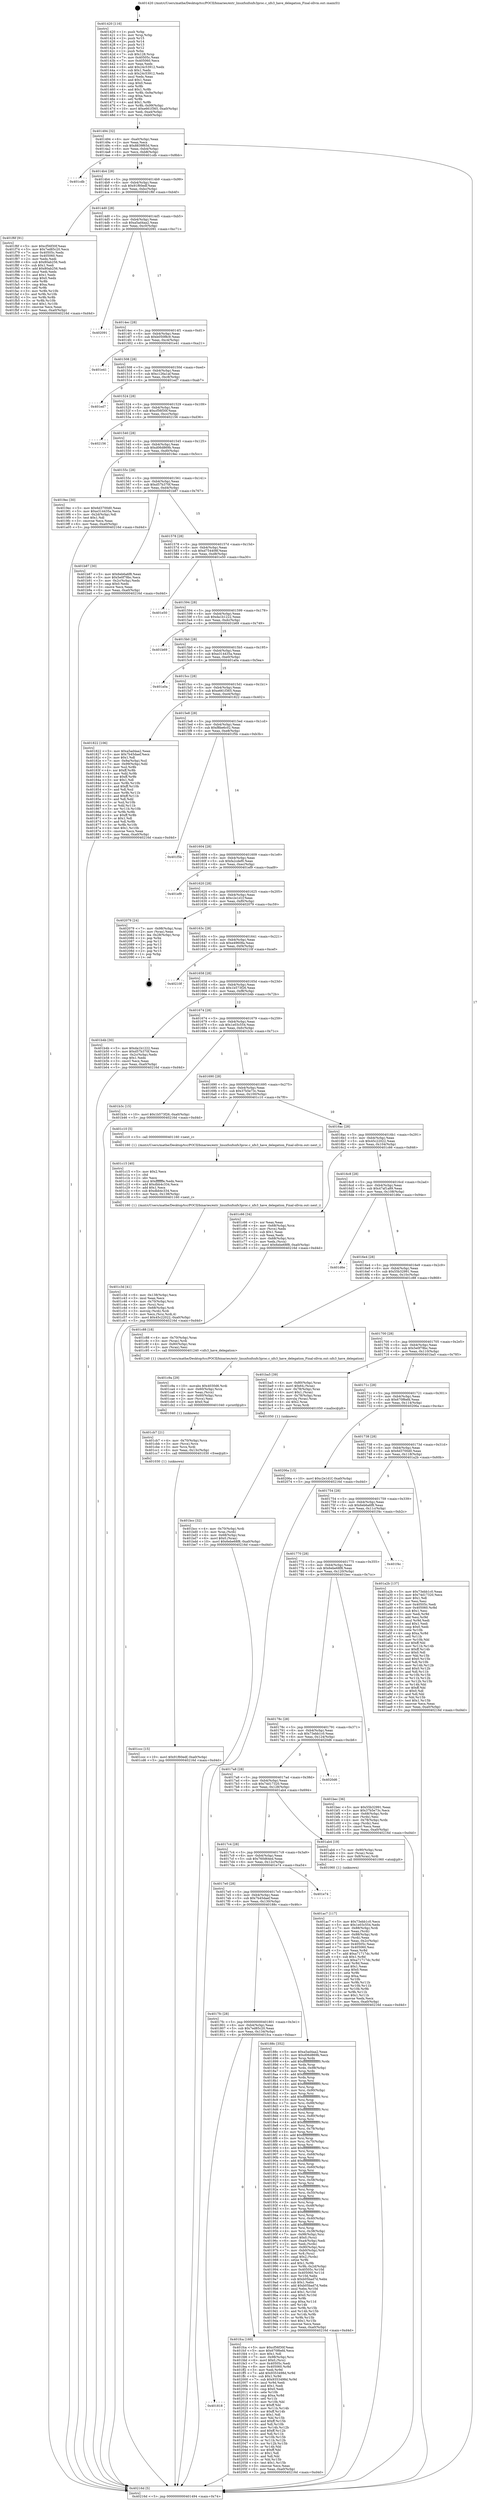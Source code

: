 digraph "0x401420" {
  label = "0x401420 (/mnt/c/Users/mathe/Desktop/tcc/POCII/binaries/extr_linuxfsnfsnfs3proc.c_nfs3_have_delegation_Final-ollvm.out::main(0))"
  labelloc = "t"
  node[shape=record]

  Entry [label="",width=0.3,height=0.3,shape=circle,fillcolor=black,style=filled]
  "0x401494" [label="{
     0x401494 [32]\l
     | [instrs]\l
     &nbsp;&nbsp;0x401494 \<+6\>: mov -0xa0(%rbp),%eax\l
     &nbsp;&nbsp;0x40149a \<+2\>: mov %eax,%ecx\l
     &nbsp;&nbsp;0x40149c \<+6\>: sub $0x8839f65d,%ecx\l
     &nbsp;&nbsp;0x4014a2 \<+6\>: mov %eax,-0xb4(%rbp)\l
     &nbsp;&nbsp;0x4014a8 \<+6\>: mov %ecx,-0xb8(%rbp)\l
     &nbsp;&nbsp;0x4014ae \<+6\>: je 0000000000401cdb \<main+0x8bb\>\l
  }"]
  "0x401cdb" [label="{
     0x401cdb\l
  }", style=dashed]
  "0x4014b4" [label="{
     0x4014b4 [28]\l
     | [instrs]\l
     &nbsp;&nbsp;0x4014b4 \<+5\>: jmp 00000000004014b9 \<main+0x99\>\l
     &nbsp;&nbsp;0x4014b9 \<+6\>: mov -0xb4(%rbp),%eax\l
     &nbsp;&nbsp;0x4014bf \<+5\>: sub $0x91f60edf,%eax\l
     &nbsp;&nbsp;0x4014c4 \<+6\>: mov %eax,-0xbc(%rbp)\l
     &nbsp;&nbsp;0x4014ca \<+6\>: je 0000000000401f6f \<main+0xb4f\>\l
  }"]
  Exit [label="",width=0.3,height=0.3,shape=circle,fillcolor=black,style=filled,peripheries=2]
  "0x401f6f" [label="{
     0x401f6f [91]\l
     | [instrs]\l
     &nbsp;&nbsp;0x401f6f \<+5\>: mov $0xcf56f30f,%eax\l
     &nbsp;&nbsp;0x401f74 \<+5\>: mov $0x7ed85c20,%ecx\l
     &nbsp;&nbsp;0x401f79 \<+7\>: mov 0x40505c,%edx\l
     &nbsp;&nbsp;0x401f80 \<+7\>: mov 0x405060,%esi\l
     &nbsp;&nbsp;0x401f87 \<+2\>: mov %edx,%edi\l
     &nbsp;&nbsp;0x401f89 \<+6\>: sub $0x80ab256,%edi\l
     &nbsp;&nbsp;0x401f8f \<+3\>: sub $0x1,%edi\l
     &nbsp;&nbsp;0x401f92 \<+6\>: add $0x80ab256,%edi\l
     &nbsp;&nbsp;0x401f98 \<+3\>: imul %edi,%edx\l
     &nbsp;&nbsp;0x401f9b \<+3\>: and $0x1,%edx\l
     &nbsp;&nbsp;0x401f9e \<+3\>: cmp $0x0,%edx\l
     &nbsp;&nbsp;0x401fa1 \<+4\>: sete %r8b\l
     &nbsp;&nbsp;0x401fa5 \<+3\>: cmp $0xa,%esi\l
     &nbsp;&nbsp;0x401fa8 \<+4\>: setl %r9b\l
     &nbsp;&nbsp;0x401fac \<+3\>: mov %r8b,%r10b\l
     &nbsp;&nbsp;0x401faf \<+3\>: and %r9b,%r10b\l
     &nbsp;&nbsp;0x401fb2 \<+3\>: xor %r9b,%r8b\l
     &nbsp;&nbsp;0x401fb5 \<+3\>: or %r8b,%r10b\l
     &nbsp;&nbsp;0x401fb8 \<+4\>: test $0x1,%r10b\l
     &nbsp;&nbsp;0x401fbc \<+3\>: cmovne %ecx,%eax\l
     &nbsp;&nbsp;0x401fbf \<+6\>: mov %eax,-0xa0(%rbp)\l
     &nbsp;&nbsp;0x401fc5 \<+5\>: jmp 000000000040216d \<main+0xd4d\>\l
  }"]
  "0x4014d0" [label="{
     0x4014d0 [28]\l
     | [instrs]\l
     &nbsp;&nbsp;0x4014d0 \<+5\>: jmp 00000000004014d5 \<main+0xb5\>\l
     &nbsp;&nbsp;0x4014d5 \<+6\>: mov -0xb4(%rbp),%eax\l
     &nbsp;&nbsp;0x4014db \<+5\>: sub $0xa5ad4aa2,%eax\l
     &nbsp;&nbsp;0x4014e0 \<+6\>: mov %eax,-0xc0(%rbp)\l
     &nbsp;&nbsp;0x4014e6 \<+6\>: je 0000000000402091 \<main+0xc71\>\l
  }"]
  "0x401818" [label="{
     0x401818\l
  }", style=dashed]
  "0x402091" [label="{
     0x402091\l
  }", style=dashed]
  "0x4014ec" [label="{
     0x4014ec [28]\l
     | [instrs]\l
     &nbsp;&nbsp;0x4014ec \<+5\>: jmp 00000000004014f1 \<main+0xd1\>\l
     &nbsp;&nbsp;0x4014f1 \<+6\>: mov -0xb4(%rbp),%eax\l
     &nbsp;&nbsp;0x4014f7 \<+5\>: sub $0xb050f8c9,%eax\l
     &nbsp;&nbsp;0x4014fc \<+6\>: mov %eax,-0xc4(%rbp)\l
     &nbsp;&nbsp;0x401502 \<+6\>: je 0000000000401e41 \<main+0xa21\>\l
  }"]
  "0x401fca" [label="{
     0x401fca [160]\l
     | [instrs]\l
     &nbsp;&nbsp;0x401fca \<+5\>: mov $0xcf56f30f,%eax\l
     &nbsp;&nbsp;0x401fcf \<+5\>: mov $0x670f6efd,%ecx\l
     &nbsp;&nbsp;0x401fd4 \<+2\>: mov $0x1,%dl\l
     &nbsp;&nbsp;0x401fd6 \<+7\>: mov -0x98(%rbp),%rsi\l
     &nbsp;&nbsp;0x401fdd \<+6\>: movl $0x0,(%rsi)\l
     &nbsp;&nbsp;0x401fe3 \<+7\>: mov 0x40505c,%edi\l
     &nbsp;&nbsp;0x401fea \<+8\>: mov 0x405060,%r8d\l
     &nbsp;&nbsp;0x401ff2 \<+3\>: mov %edi,%r9d\l
     &nbsp;&nbsp;0x401ff5 \<+7\>: add $0x9353498d,%r9d\l
     &nbsp;&nbsp;0x401ffc \<+4\>: sub $0x1,%r9d\l
     &nbsp;&nbsp;0x402000 \<+7\>: sub $0x9353498d,%r9d\l
     &nbsp;&nbsp;0x402007 \<+4\>: imul %r9d,%edi\l
     &nbsp;&nbsp;0x40200b \<+3\>: and $0x1,%edi\l
     &nbsp;&nbsp;0x40200e \<+3\>: cmp $0x0,%edi\l
     &nbsp;&nbsp;0x402011 \<+4\>: sete %r10b\l
     &nbsp;&nbsp;0x402015 \<+4\>: cmp $0xa,%r8d\l
     &nbsp;&nbsp;0x402019 \<+4\>: setl %r11b\l
     &nbsp;&nbsp;0x40201d \<+3\>: mov %r10b,%bl\l
     &nbsp;&nbsp;0x402020 \<+3\>: xor $0xff,%bl\l
     &nbsp;&nbsp;0x402023 \<+3\>: mov %r11b,%r14b\l
     &nbsp;&nbsp;0x402026 \<+4\>: xor $0xff,%r14b\l
     &nbsp;&nbsp;0x40202a \<+3\>: xor $0x1,%dl\l
     &nbsp;&nbsp;0x40202d \<+3\>: mov %bl,%r15b\l
     &nbsp;&nbsp;0x402030 \<+4\>: and $0xff,%r15b\l
     &nbsp;&nbsp;0x402034 \<+3\>: and %dl,%r10b\l
     &nbsp;&nbsp;0x402037 \<+3\>: mov %r14b,%r12b\l
     &nbsp;&nbsp;0x40203a \<+4\>: and $0xff,%r12b\l
     &nbsp;&nbsp;0x40203e \<+3\>: and %dl,%r11b\l
     &nbsp;&nbsp;0x402041 \<+3\>: or %r10b,%r15b\l
     &nbsp;&nbsp;0x402044 \<+3\>: or %r11b,%r12b\l
     &nbsp;&nbsp;0x402047 \<+3\>: xor %r12b,%r15b\l
     &nbsp;&nbsp;0x40204a \<+3\>: or %r14b,%bl\l
     &nbsp;&nbsp;0x40204d \<+3\>: xor $0xff,%bl\l
     &nbsp;&nbsp;0x402050 \<+3\>: or $0x1,%dl\l
     &nbsp;&nbsp;0x402053 \<+2\>: and %dl,%bl\l
     &nbsp;&nbsp;0x402055 \<+3\>: or %bl,%r15b\l
     &nbsp;&nbsp;0x402058 \<+4\>: test $0x1,%r15b\l
     &nbsp;&nbsp;0x40205c \<+3\>: cmovne %ecx,%eax\l
     &nbsp;&nbsp;0x40205f \<+6\>: mov %eax,-0xa0(%rbp)\l
     &nbsp;&nbsp;0x402065 \<+5\>: jmp 000000000040216d \<main+0xd4d\>\l
  }"]
  "0x401e41" [label="{
     0x401e41\l
  }", style=dashed]
  "0x401508" [label="{
     0x401508 [28]\l
     | [instrs]\l
     &nbsp;&nbsp;0x401508 \<+5\>: jmp 000000000040150d \<main+0xed\>\l
     &nbsp;&nbsp;0x40150d \<+6\>: mov -0xb4(%rbp),%eax\l
     &nbsp;&nbsp;0x401513 \<+5\>: sub $0xc126a1af,%eax\l
     &nbsp;&nbsp;0x401518 \<+6\>: mov %eax,-0xc8(%rbp)\l
     &nbsp;&nbsp;0x40151e \<+6\>: je 0000000000401ed7 \<main+0xab7\>\l
  }"]
  "0x401ccc" [label="{
     0x401ccc [15]\l
     | [instrs]\l
     &nbsp;&nbsp;0x401ccc \<+10\>: movl $0x91f60edf,-0xa0(%rbp)\l
     &nbsp;&nbsp;0x401cd6 \<+5\>: jmp 000000000040216d \<main+0xd4d\>\l
  }"]
  "0x401ed7" [label="{
     0x401ed7\l
  }", style=dashed]
  "0x401524" [label="{
     0x401524 [28]\l
     | [instrs]\l
     &nbsp;&nbsp;0x401524 \<+5\>: jmp 0000000000401529 \<main+0x109\>\l
     &nbsp;&nbsp;0x401529 \<+6\>: mov -0xb4(%rbp),%eax\l
     &nbsp;&nbsp;0x40152f \<+5\>: sub $0xcf56f30f,%eax\l
     &nbsp;&nbsp;0x401534 \<+6\>: mov %eax,-0xcc(%rbp)\l
     &nbsp;&nbsp;0x40153a \<+6\>: je 0000000000402156 \<main+0xd36\>\l
  }"]
  "0x401cb7" [label="{
     0x401cb7 [21]\l
     | [instrs]\l
     &nbsp;&nbsp;0x401cb7 \<+4\>: mov -0x70(%rbp),%rcx\l
     &nbsp;&nbsp;0x401cbb \<+3\>: mov (%rcx),%rcx\l
     &nbsp;&nbsp;0x401cbe \<+3\>: mov %rcx,%rdi\l
     &nbsp;&nbsp;0x401cc1 \<+6\>: mov %eax,-0x13c(%rbp)\l
     &nbsp;&nbsp;0x401cc7 \<+5\>: call 0000000000401030 \<free@plt\>\l
     | [calls]\l
     &nbsp;&nbsp;0x401030 \{1\} (unknown)\l
  }"]
  "0x402156" [label="{
     0x402156\l
  }", style=dashed]
  "0x401540" [label="{
     0x401540 [28]\l
     | [instrs]\l
     &nbsp;&nbsp;0x401540 \<+5\>: jmp 0000000000401545 \<main+0x125\>\l
     &nbsp;&nbsp;0x401545 \<+6\>: mov -0xb4(%rbp),%eax\l
     &nbsp;&nbsp;0x40154b \<+5\>: sub $0xd06d869b,%eax\l
     &nbsp;&nbsp;0x401550 \<+6\>: mov %eax,-0xd0(%rbp)\l
     &nbsp;&nbsp;0x401556 \<+6\>: je 00000000004019ec \<main+0x5cc\>\l
  }"]
  "0x401c9a" [label="{
     0x401c9a [29]\l
     | [instrs]\l
     &nbsp;&nbsp;0x401c9a \<+10\>: movabs $0x4030d6,%rdi\l
     &nbsp;&nbsp;0x401ca4 \<+4\>: mov -0x60(%rbp),%rcx\l
     &nbsp;&nbsp;0x401ca8 \<+2\>: mov %eax,(%rcx)\l
     &nbsp;&nbsp;0x401caa \<+4\>: mov -0x60(%rbp),%rcx\l
     &nbsp;&nbsp;0x401cae \<+2\>: mov (%rcx),%esi\l
     &nbsp;&nbsp;0x401cb0 \<+2\>: mov $0x0,%al\l
     &nbsp;&nbsp;0x401cb2 \<+5\>: call 0000000000401040 \<printf@plt\>\l
     | [calls]\l
     &nbsp;&nbsp;0x401040 \{1\} (unknown)\l
  }"]
  "0x4019ec" [label="{
     0x4019ec [30]\l
     | [instrs]\l
     &nbsp;&nbsp;0x4019ec \<+5\>: mov $0x6d3700d0,%eax\l
     &nbsp;&nbsp;0x4019f1 \<+5\>: mov $0xe314435a,%ecx\l
     &nbsp;&nbsp;0x4019f6 \<+3\>: mov -0x2d(%rbp),%dl\l
     &nbsp;&nbsp;0x4019f9 \<+3\>: test $0x1,%dl\l
     &nbsp;&nbsp;0x4019fc \<+3\>: cmovne %ecx,%eax\l
     &nbsp;&nbsp;0x4019ff \<+6\>: mov %eax,-0xa0(%rbp)\l
     &nbsp;&nbsp;0x401a05 \<+5\>: jmp 000000000040216d \<main+0xd4d\>\l
  }"]
  "0x40155c" [label="{
     0x40155c [28]\l
     | [instrs]\l
     &nbsp;&nbsp;0x40155c \<+5\>: jmp 0000000000401561 \<main+0x141\>\l
     &nbsp;&nbsp;0x401561 \<+6\>: mov -0xb4(%rbp),%eax\l
     &nbsp;&nbsp;0x401567 \<+5\>: sub $0xd57b370f,%eax\l
     &nbsp;&nbsp;0x40156c \<+6\>: mov %eax,-0xd4(%rbp)\l
     &nbsp;&nbsp;0x401572 \<+6\>: je 0000000000401b87 \<main+0x767\>\l
  }"]
  "0x401c3d" [label="{
     0x401c3d [41]\l
     | [instrs]\l
     &nbsp;&nbsp;0x401c3d \<+6\>: mov -0x138(%rbp),%ecx\l
     &nbsp;&nbsp;0x401c43 \<+3\>: imul %eax,%ecx\l
     &nbsp;&nbsp;0x401c46 \<+4\>: mov -0x70(%rbp),%rsi\l
     &nbsp;&nbsp;0x401c4a \<+3\>: mov (%rsi),%rsi\l
     &nbsp;&nbsp;0x401c4d \<+4\>: mov -0x68(%rbp),%rdi\l
     &nbsp;&nbsp;0x401c51 \<+3\>: movslq (%rdi),%rdi\l
     &nbsp;&nbsp;0x401c54 \<+3\>: mov %ecx,(%rsi,%rdi,4)\l
     &nbsp;&nbsp;0x401c57 \<+10\>: movl $0x45c22022,-0xa0(%rbp)\l
     &nbsp;&nbsp;0x401c61 \<+5\>: jmp 000000000040216d \<main+0xd4d\>\l
  }"]
  "0x401b87" [label="{
     0x401b87 [30]\l
     | [instrs]\l
     &nbsp;&nbsp;0x401b87 \<+5\>: mov $0x6eb6a6f8,%eax\l
     &nbsp;&nbsp;0x401b8c \<+5\>: mov $0x5e0f78bc,%ecx\l
     &nbsp;&nbsp;0x401b91 \<+3\>: mov -0x2c(%rbp),%edx\l
     &nbsp;&nbsp;0x401b94 \<+3\>: cmp $0x0,%edx\l
     &nbsp;&nbsp;0x401b97 \<+3\>: cmove %ecx,%eax\l
     &nbsp;&nbsp;0x401b9a \<+6\>: mov %eax,-0xa0(%rbp)\l
     &nbsp;&nbsp;0x401ba0 \<+5\>: jmp 000000000040216d \<main+0xd4d\>\l
  }"]
  "0x401578" [label="{
     0x401578 [28]\l
     | [instrs]\l
     &nbsp;&nbsp;0x401578 \<+5\>: jmp 000000000040157d \<main+0x15d\>\l
     &nbsp;&nbsp;0x40157d \<+6\>: mov -0xb4(%rbp),%eax\l
     &nbsp;&nbsp;0x401583 \<+5\>: sub $0xd754408f,%eax\l
     &nbsp;&nbsp;0x401588 \<+6\>: mov %eax,-0xd8(%rbp)\l
     &nbsp;&nbsp;0x40158e \<+6\>: je 0000000000401e50 \<main+0xa30\>\l
  }"]
  "0x401c15" [label="{
     0x401c15 [40]\l
     | [instrs]\l
     &nbsp;&nbsp;0x401c15 \<+5\>: mov $0x2,%ecx\l
     &nbsp;&nbsp;0x401c1a \<+1\>: cltd\l
     &nbsp;&nbsp;0x401c1b \<+2\>: idiv %ecx\l
     &nbsp;&nbsp;0x401c1d \<+6\>: imul $0xfffffffe,%edx,%ecx\l
     &nbsp;&nbsp;0x401c23 \<+6\>: add $0xdbb4c334,%ecx\l
     &nbsp;&nbsp;0x401c29 \<+3\>: add $0x1,%ecx\l
     &nbsp;&nbsp;0x401c2c \<+6\>: sub $0xdbb4c334,%ecx\l
     &nbsp;&nbsp;0x401c32 \<+6\>: mov %ecx,-0x138(%rbp)\l
     &nbsp;&nbsp;0x401c38 \<+5\>: call 0000000000401160 \<next_i\>\l
     | [calls]\l
     &nbsp;&nbsp;0x401160 \{1\} (/mnt/c/Users/mathe/Desktop/tcc/POCII/binaries/extr_linuxfsnfsnfs3proc.c_nfs3_have_delegation_Final-ollvm.out::next_i)\l
  }"]
  "0x401e50" [label="{
     0x401e50\l
  }", style=dashed]
  "0x401594" [label="{
     0x401594 [28]\l
     | [instrs]\l
     &nbsp;&nbsp;0x401594 \<+5\>: jmp 0000000000401599 \<main+0x179\>\l
     &nbsp;&nbsp;0x401599 \<+6\>: mov -0xb4(%rbp),%eax\l
     &nbsp;&nbsp;0x40159f \<+5\>: sub $0xda1b1222,%eax\l
     &nbsp;&nbsp;0x4015a4 \<+6\>: mov %eax,-0xdc(%rbp)\l
     &nbsp;&nbsp;0x4015aa \<+6\>: je 0000000000401b69 \<main+0x749\>\l
  }"]
  "0x401bcc" [label="{
     0x401bcc [32]\l
     | [instrs]\l
     &nbsp;&nbsp;0x401bcc \<+4\>: mov -0x70(%rbp),%rdi\l
     &nbsp;&nbsp;0x401bd0 \<+3\>: mov %rax,(%rdi)\l
     &nbsp;&nbsp;0x401bd3 \<+4\>: mov -0x68(%rbp),%rax\l
     &nbsp;&nbsp;0x401bd7 \<+6\>: movl $0x0,(%rax)\l
     &nbsp;&nbsp;0x401bdd \<+10\>: movl $0x6ebe68f8,-0xa0(%rbp)\l
     &nbsp;&nbsp;0x401be7 \<+5\>: jmp 000000000040216d \<main+0xd4d\>\l
  }"]
  "0x401b69" [label="{
     0x401b69\l
  }", style=dashed]
  "0x4015b0" [label="{
     0x4015b0 [28]\l
     | [instrs]\l
     &nbsp;&nbsp;0x4015b0 \<+5\>: jmp 00000000004015b5 \<main+0x195\>\l
     &nbsp;&nbsp;0x4015b5 \<+6\>: mov -0xb4(%rbp),%eax\l
     &nbsp;&nbsp;0x4015bb \<+5\>: sub $0xe314435a,%eax\l
     &nbsp;&nbsp;0x4015c0 \<+6\>: mov %eax,-0xe0(%rbp)\l
     &nbsp;&nbsp;0x4015c6 \<+6\>: je 0000000000401a0a \<main+0x5ea\>\l
  }"]
  "0x401ac7" [label="{
     0x401ac7 [117]\l
     | [instrs]\l
     &nbsp;&nbsp;0x401ac7 \<+5\>: mov $0x73ebb1c0,%ecx\l
     &nbsp;&nbsp;0x401acc \<+5\>: mov $0x1e03c554,%edx\l
     &nbsp;&nbsp;0x401ad1 \<+7\>: mov -0x88(%rbp),%rdi\l
     &nbsp;&nbsp;0x401ad8 \<+2\>: mov %eax,(%rdi)\l
     &nbsp;&nbsp;0x401ada \<+7\>: mov -0x88(%rbp),%rdi\l
     &nbsp;&nbsp;0x401ae1 \<+2\>: mov (%rdi),%eax\l
     &nbsp;&nbsp;0x401ae3 \<+3\>: mov %eax,-0x2c(%rbp)\l
     &nbsp;&nbsp;0x401ae6 \<+7\>: mov 0x40505c,%eax\l
     &nbsp;&nbsp;0x401aed \<+7\>: mov 0x405060,%esi\l
     &nbsp;&nbsp;0x401af4 \<+3\>: mov %eax,%r8d\l
     &nbsp;&nbsp;0x401af7 \<+7\>: add $0xa71717dc,%r8d\l
     &nbsp;&nbsp;0x401afe \<+4\>: sub $0x1,%r8d\l
     &nbsp;&nbsp;0x401b02 \<+7\>: sub $0xa71717dc,%r8d\l
     &nbsp;&nbsp;0x401b09 \<+4\>: imul %r8d,%eax\l
     &nbsp;&nbsp;0x401b0d \<+3\>: and $0x1,%eax\l
     &nbsp;&nbsp;0x401b10 \<+3\>: cmp $0x0,%eax\l
     &nbsp;&nbsp;0x401b13 \<+4\>: sete %r9b\l
     &nbsp;&nbsp;0x401b17 \<+3\>: cmp $0xa,%esi\l
     &nbsp;&nbsp;0x401b1a \<+4\>: setl %r10b\l
     &nbsp;&nbsp;0x401b1e \<+3\>: mov %r9b,%r11b\l
     &nbsp;&nbsp;0x401b21 \<+3\>: and %r10b,%r11b\l
     &nbsp;&nbsp;0x401b24 \<+3\>: xor %r10b,%r9b\l
     &nbsp;&nbsp;0x401b27 \<+3\>: or %r9b,%r11b\l
     &nbsp;&nbsp;0x401b2a \<+4\>: test $0x1,%r11b\l
     &nbsp;&nbsp;0x401b2e \<+3\>: cmovne %edx,%ecx\l
     &nbsp;&nbsp;0x401b31 \<+6\>: mov %ecx,-0xa0(%rbp)\l
     &nbsp;&nbsp;0x401b37 \<+5\>: jmp 000000000040216d \<main+0xd4d\>\l
  }"]
  "0x401a0a" [label="{
     0x401a0a\l
  }", style=dashed]
  "0x4015cc" [label="{
     0x4015cc [28]\l
     | [instrs]\l
     &nbsp;&nbsp;0x4015cc \<+5\>: jmp 00000000004015d1 \<main+0x1b1\>\l
     &nbsp;&nbsp;0x4015d1 \<+6\>: mov -0xb4(%rbp),%eax\l
     &nbsp;&nbsp;0x4015d7 \<+5\>: sub $0xe661f365,%eax\l
     &nbsp;&nbsp;0x4015dc \<+6\>: mov %eax,-0xe4(%rbp)\l
     &nbsp;&nbsp;0x4015e2 \<+6\>: je 0000000000401822 \<main+0x402\>\l
  }"]
  "0x4017fc" [label="{
     0x4017fc [28]\l
     | [instrs]\l
     &nbsp;&nbsp;0x4017fc \<+5\>: jmp 0000000000401801 \<main+0x3e1\>\l
     &nbsp;&nbsp;0x401801 \<+6\>: mov -0xb4(%rbp),%eax\l
     &nbsp;&nbsp;0x401807 \<+5\>: sub $0x7ed85c20,%eax\l
     &nbsp;&nbsp;0x40180c \<+6\>: mov %eax,-0x134(%rbp)\l
     &nbsp;&nbsp;0x401812 \<+6\>: je 0000000000401fca \<main+0xbaa\>\l
  }"]
  "0x401822" [label="{
     0x401822 [106]\l
     | [instrs]\l
     &nbsp;&nbsp;0x401822 \<+5\>: mov $0xa5ad4aa2,%eax\l
     &nbsp;&nbsp;0x401827 \<+5\>: mov $0x7b45daef,%ecx\l
     &nbsp;&nbsp;0x40182c \<+2\>: mov $0x1,%dl\l
     &nbsp;&nbsp;0x40182e \<+7\>: mov -0x9a(%rbp),%sil\l
     &nbsp;&nbsp;0x401835 \<+7\>: mov -0x99(%rbp),%dil\l
     &nbsp;&nbsp;0x40183c \<+3\>: mov %sil,%r8b\l
     &nbsp;&nbsp;0x40183f \<+4\>: xor $0xff,%r8b\l
     &nbsp;&nbsp;0x401843 \<+3\>: mov %dil,%r9b\l
     &nbsp;&nbsp;0x401846 \<+4\>: xor $0xff,%r9b\l
     &nbsp;&nbsp;0x40184a \<+3\>: xor $0x1,%dl\l
     &nbsp;&nbsp;0x40184d \<+3\>: mov %r8b,%r10b\l
     &nbsp;&nbsp;0x401850 \<+4\>: and $0xff,%r10b\l
     &nbsp;&nbsp;0x401854 \<+3\>: and %dl,%sil\l
     &nbsp;&nbsp;0x401857 \<+3\>: mov %r9b,%r11b\l
     &nbsp;&nbsp;0x40185a \<+4\>: and $0xff,%r11b\l
     &nbsp;&nbsp;0x40185e \<+3\>: and %dl,%dil\l
     &nbsp;&nbsp;0x401861 \<+3\>: or %sil,%r10b\l
     &nbsp;&nbsp;0x401864 \<+3\>: or %dil,%r11b\l
     &nbsp;&nbsp;0x401867 \<+3\>: xor %r11b,%r10b\l
     &nbsp;&nbsp;0x40186a \<+3\>: or %r9b,%r8b\l
     &nbsp;&nbsp;0x40186d \<+4\>: xor $0xff,%r8b\l
     &nbsp;&nbsp;0x401871 \<+3\>: or $0x1,%dl\l
     &nbsp;&nbsp;0x401874 \<+3\>: and %dl,%r8b\l
     &nbsp;&nbsp;0x401877 \<+3\>: or %r8b,%r10b\l
     &nbsp;&nbsp;0x40187a \<+4\>: test $0x1,%r10b\l
     &nbsp;&nbsp;0x40187e \<+3\>: cmovne %ecx,%eax\l
     &nbsp;&nbsp;0x401881 \<+6\>: mov %eax,-0xa0(%rbp)\l
     &nbsp;&nbsp;0x401887 \<+5\>: jmp 000000000040216d \<main+0xd4d\>\l
  }"]
  "0x4015e8" [label="{
     0x4015e8 [28]\l
     | [instrs]\l
     &nbsp;&nbsp;0x4015e8 \<+5\>: jmp 00000000004015ed \<main+0x1cd\>\l
     &nbsp;&nbsp;0x4015ed \<+6\>: mov -0xb4(%rbp),%eax\l
     &nbsp;&nbsp;0x4015f3 \<+5\>: sub $0xf8be6c02,%eax\l
     &nbsp;&nbsp;0x4015f8 \<+6\>: mov %eax,-0xe8(%rbp)\l
     &nbsp;&nbsp;0x4015fe \<+6\>: je 0000000000401f5b \<main+0xb3b\>\l
  }"]
  "0x40216d" [label="{
     0x40216d [5]\l
     | [instrs]\l
     &nbsp;&nbsp;0x40216d \<+5\>: jmp 0000000000401494 \<main+0x74\>\l
  }"]
  "0x401420" [label="{
     0x401420 [116]\l
     | [instrs]\l
     &nbsp;&nbsp;0x401420 \<+1\>: push %rbp\l
     &nbsp;&nbsp;0x401421 \<+3\>: mov %rsp,%rbp\l
     &nbsp;&nbsp;0x401424 \<+2\>: push %r15\l
     &nbsp;&nbsp;0x401426 \<+2\>: push %r14\l
     &nbsp;&nbsp;0x401428 \<+2\>: push %r13\l
     &nbsp;&nbsp;0x40142a \<+2\>: push %r12\l
     &nbsp;&nbsp;0x40142c \<+1\>: push %rbx\l
     &nbsp;&nbsp;0x40142d \<+7\>: sub $0x128,%rsp\l
     &nbsp;&nbsp;0x401434 \<+7\>: mov 0x40505c,%eax\l
     &nbsp;&nbsp;0x40143b \<+7\>: mov 0x405060,%ecx\l
     &nbsp;&nbsp;0x401442 \<+2\>: mov %eax,%edx\l
     &nbsp;&nbsp;0x401444 \<+6\>: add $0x24c53912,%edx\l
     &nbsp;&nbsp;0x40144a \<+3\>: sub $0x1,%edx\l
     &nbsp;&nbsp;0x40144d \<+6\>: sub $0x24c53912,%edx\l
     &nbsp;&nbsp;0x401453 \<+3\>: imul %edx,%eax\l
     &nbsp;&nbsp;0x401456 \<+3\>: and $0x1,%eax\l
     &nbsp;&nbsp;0x401459 \<+3\>: cmp $0x0,%eax\l
     &nbsp;&nbsp;0x40145c \<+4\>: sete %r8b\l
     &nbsp;&nbsp;0x401460 \<+4\>: and $0x1,%r8b\l
     &nbsp;&nbsp;0x401464 \<+7\>: mov %r8b,-0x9a(%rbp)\l
     &nbsp;&nbsp;0x40146b \<+3\>: cmp $0xa,%ecx\l
     &nbsp;&nbsp;0x40146e \<+4\>: setl %r8b\l
     &nbsp;&nbsp;0x401472 \<+4\>: and $0x1,%r8b\l
     &nbsp;&nbsp;0x401476 \<+7\>: mov %r8b,-0x99(%rbp)\l
     &nbsp;&nbsp;0x40147d \<+10\>: movl $0xe661f365,-0xa0(%rbp)\l
     &nbsp;&nbsp;0x401487 \<+6\>: mov %edi,-0xa4(%rbp)\l
     &nbsp;&nbsp;0x40148d \<+7\>: mov %rsi,-0xb0(%rbp)\l
  }"]
  "0x40188c" [label="{
     0x40188c [352]\l
     | [instrs]\l
     &nbsp;&nbsp;0x40188c \<+5\>: mov $0xa5ad4aa2,%eax\l
     &nbsp;&nbsp;0x401891 \<+5\>: mov $0xd06d869b,%ecx\l
     &nbsp;&nbsp;0x401896 \<+3\>: mov %rsp,%rdx\l
     &nbsp;&nbsp;0x401899 \<+4\>: add $0xfffffffffffffff0,%rdx\l
     &nbsp;&nbsp;0x40189d \<+3\>: mov %rdx,%rsp\l
     &nbsp;&nbsp;0x4018a0 \<+7\>: mov %rdx,-0x98(%rbp)\l
     &nbsp;&nbsp;0x4018a7 \<+3\>: mov %rsp,%rdx\l
     &nbsp;&nbsp;0x4018aa \<+4\>: add $0xfffffffffffffff0,%rdx\l
     &nbsp;&nbsp;0x4018ae \<+3\>: mov %rdx,%rsp\l
     &nbsp;&nbsp;0x4018b1 \<+3\>: mov %rsp,%rsi\l
     &nbsp;&nbsp;0x4018b4 \<+4\>: add $0xfffffffffffffff0,%rsi\l
     &nbsp;&nbsp;0x4018b8 \<+3\>: mov %rsi,%rsp\l
     &nbsp;&nbsp;0x4018bb \<+7\>: mov %rsi,-0x90(%rbp)\l
     &nbsp;&nbsp;0x4018c2 \<+3\>: mov %rsp,%rsi\l
     &nbsp;&nbsp;0x4018c5 \<+4\>: add $0xfffffffffffffff0,%rsi\l
     &nbsp;&nbsp;0x4018c9 \<+3\>: mov %rsi,%rsp\l
     &nbsp;&nbsp;0x4018cc \<+7\>: mov %rsi,-0x88(%rbp)\l
     &nbsp;&nbsp;0x4018d3 \<+3\>: mov %rsp,%rsi\l
     &nbsp;&nbsp;0x4018d6 \<+4\>: add $0xfffffffffffffff0,%rsi\l
     &nbsp;&nbsp;0x4018da \<+3\>: mov %rsi,%rsp\l
     &nbsp;&nbsp;0x4018dd \<+4\>: mov %rsi,-0x80(%rbp)\l
     &nbsp;&nbsp;0x4018e1 \<+3\>: mov %rsp,%rsi\l
     &nbsp;&nbsp;0x4018e4 \<+4\>: add $0xfffffffffffffff0,%rsi\l
     &nbsp;&nbsp;0x4018e8 \<+3\>: mov %rsi,%rsp\l
     &nbsp;&nbsp;0x4018eb \<+4\>: mov %rsi,-0x78(%rbp)\l
     &nbsp;&nbsp;0x4018ef \<+3\>: mov %rsp,%rsi\l
     &nbsp;&nbsp;0x4018f2 \<+4\>: add $0xfffffffffffffff0,%rsi\l
     &nbsp;&nbsp;0x4018f6 \<+3\>: mov %rsi,%rsp\l
     &nbsp;&nbsp;0x4018f9 \<+4\>: mov %rsi,-0x70(%rbp)\l
     &nbsp;&nbsp;0x4018fd \<+3\>: mov %rsp,%rsi\l
     &nbsp;&nbsp;0x401900 \<+4\>: add $0xfffffffffffffff0,%rsi\l
     &nbsp;&nbsp;0x401904 \<+3\>: mov %rsi,%rsp\l
     &nbsp;&nbsp;0x401907 \<+4\>: mov %rsi,-0x68(%rbp)\l
     &nbsp;&nbsp;0x40190b \<+3\>: mov %rsp,%rsi\l
     &nbsp;&nbsp;0x40190e \<+4\>: add $0xfffffffffffffff0,%rsi\l
     &nbsp;&nbsp;0x401912 \<+3\>: mov %rsi,%rsp\l
     &nbsp;&nbsp;0x401915 \<+4\>: mov %rsi,-0x60(%rbp)\l
     &nbsp;&nbsp;0x401919 \<+3\>: mov %rsp,%rsi\l
     &nbsp;&nbsp;0x40191c \<+4\>: add $0xfffffffffffffff0,%rsi\l
     &nbsp;&nbsp;0x401920 \<+3\>: mov %rsi,%rsp\l
     &nbsp;&nbsp;0x401923 \<+4\>: mov %rsi,-0x58(%rbp)\l
     &nbsp;&nbsp;0x401927 \<+3\>: mov %rsp,%rsi\l
     &nbsp;&nbsp;0x40192a \<+4\>: add $0xfffffffffffffff0,%rsi\l
     &nbsp;&nbsp;0x40192e \<+3\>: mov %rsi,%rsp\l
     &nbsp;&nbsp;0x401931 \<+4\>: mov %rsi,-0x50(%rbp)\l
     &nbsp;&nbsp;0x401935 \<+3\>: mov %rsp,%rsi\l
     &nbsp;&nbsp;0x401938 \<+4\>: add $0xfffffffffffffff0,%rsi\l
     &nbsp;&nbsp;0x40193c \<+3\>: mov %rsi,%rsp\l
     &nbsp;&nbsp;0x40193f \<+4\>: mov %rsi,-0x48(%rbp)\l
     &nbsp;&nbsp;0x401943 \<+3\>: mov %rsp,%rsi\l
     &nbsp;&nbsp;0x401946 \<+4\>: add $0xfffffffffffffff0,%rsi\l
     &nbsp;&nbsp;0x40194a \<+3\>: mov %rsi,%rsp\l
     &nbsp;&nbsp;0x40194d \<+4\>: mov %rsi,-0x40(%rbp)\l
     &nbsp;&nbsp;0x401951 \<+3\>: mov %rsp,%rsi\l
     &nbsp;&nbsp;0x401954 \<+4\>: add $0xfffffffffffffff0,%rsi\l
     &nbsp;&nbsp;0x401958 \<+3\>: mov %rsi,%rsp\l
     &nbsp;&nbsp;0x40195b \<+4\>: mov %rsi,-0x38(%rbp)\l
     &nbsp;&nbsp;0x40195f \<+7\>: mov -0x98(%rbp),%rsi\l
     &nbsp;&nbsp;0x401966 \<+6\>: movl $0x0,(%rsi)\l
     &nbsp;&nbsp;0x40196c \<+6\>: mov -0xa4(%rbp),%edi\l
     &nbsp;&nbsp;0x401972 \<+2\>: mov %edi,(%rdx)\l
     &nbsp;&nbsp;0x401974 \<+7\>: mov -0x90(%rbp),%rsi\l
     &nbsp;&nbsp;0x40197b \<+7\>: mov -0xb0(%rbp),%r8\l
     &nbsp;&nbsp;0x401982 \<+3\>: mov %r8,(%rsi)\l
     &nbsp;&nbsp;0x401985 \<+3\>: cmpl $0x2,(%rdx)\l
     &nbsp;&nbsp;0x401988 \<+4\>: setne %r9b\l
     &nbsp;&nbsp;0x40198c \<+4\>: and $0x1,%r9b\l
     &nbsp;&nbsp;0x401990 \<+4\>: mov %r9b,-0x2d(%rbp)\l
     &nbsp;&nbsp;0x401994 \<+8\>: mov 0x40505c,%r10d\l
     &nbsp;&nbsp;0x40199c \<+8\>: mov 0x405060,%r11d\l
     &nbsp;&nbsp;0x4019a4 \<+3\>: mov %r10d,%ebx\l
     &nbsp;&nbsp;0x4019a7 \<+6\>: sub $0xb05bad7d,%ebx\l
     &nbsp;&nbsp;0x4019ad \<+3\>: sub $0x1,%ebx\l
     &nbsp;&nbsp;0x4019b0 \<+6\>: add $0xb05bad7d,%ebx\l
     &nbsp;&nbsp;0x4019b6 \<+4\>: imul %ebx,%r10d\l
     &nbsp;&nbsp;0x4019ba \<+4\>: and $0x1,%r10d\l
     &nbsp;&nbsp;0x4019be \<+4\>: cmp $0x0,%r10d\l
     &nbsp;&nbsp;0x4019c2 \<+4\>: sete %r9b\l
     &nbsp;&nbsp;0x4019c6 \<+4\>: cmp $0xa,%r11d\l
     &nbsp;&nbsp;0x4019ca \<+4\>: setl %r14b\l
     &nbsp;&nbsp;0x4019ce \<+3\>: mov %r9b,%r15b\l
     &nbsp;&nbsp;0x4019d1 \<+3\>: and %r14b,%r15b\l
     &nbsp;&nbsp;0x4019d4 \<+3\>: xor %r14b,%r9b\l
     &nbsp;&nbsp;0x4019d7 \<+3\>: or %r9b,%r15b\l
     &nbsp;&nbsp;0x4019da \<+4\>: test $0x1,%r15b\l
     &nbsp;&nbsp;0x4019de \<+3\>: cmovne %ecx,%eax\l
     &nbsp;&nbsp;0x4019e1 \<+6\>: mov %eax,-0xa0(%rbp)\l
     &nbsp;&nbsp;0x4019e7 \<+5\>: jmp 000000000040216d \<main+0xd4d\>\l
  }"]
  "0x401f5b" [label="{
     0x401f5b\l
  }", style=dashed]
  "0x401604" [label="{
     0x401604 [28]\l
     | [instrs]\l
     &nbsp;&nbsp;0x401604 \<+5\>: jmp 0000000000401609 \<main+0x1e9\>\l
     &nbsp;&nbsp;0x401609 \<+6\>: mov -0xb4(%rbp),%eax\l
     &nbsp;&nbsp;0x40160f \<+5\>: sub $0xfa2cdef0,%eax\l
     &nbsp;&nbsp;0x401614 \<+6\>: mov %eax,-0xec(%rbp)\l
     &nbsp;&nbsp;0x40161a \<+6\>: je 0000000000401ef9 \<main+0xad9\>\l
  }"]
  "0x4017e0" [label="{
     0x4017e0 [28]\l
     | [instrs]\l
     &nbsp;&nbsp;0x4017e0 \<+5\>: jmp 00000000004017e5 \<main+0x3c5\>\l
     &nbsp;&nbsp;0x4017e5 \<+6\>: mov -0xb4(%rbp),%eax\l
     &nbsp;&nbsp;0x4017eb \<+5\>: sub $0x7b45daef,%eax\l
     &nbsp;&nbsp;0x4017f0 \<+6\>: mov %eax,-0x130(%rbp)\l
     &nbsp;&nbsp;0x4017f6 \<+6\>: je 000000000040188c \<main+0x46c\>\l
  }"]
  "0x401ef9" [label="{
     0x401ef9\l
  }", style=dashed]
  "0x401620" [label="{
     0x401620 [28]\l
     | [instrs]\l
     &nbsp;&nbsp;0x401620 \<+5\>: jmp 0000000000401625 \<main+0x205\>\l
     &nbsp;&nbsp;0x401625 \<+6\>: mov -0xb4(%rbp),%eax\l
     &nbsp;&nbsp;0x40162b \<+5\>: sub $0xc2e1d1f,%eax\l
     &nbsp;&nbsp;0x401630 \<+6\>: mov %eax,-0xf0(%rbp)\l
     &nbsp;&nbsp;0x401636 \<+6\>: je 0000000000402079 \<main+0xc59\>\l
  }"]
  "0x401e74" [label="{
     0x401e74\l
  }", style=dashed]
  "0x402079" [label="{
     0x402079 [24]\l
     | [instrs]\l
     &nbsp;&nbsp;0x402079 \<+7\>: mov -0x98(%rbp),%rax\l
     &nbsp;&nbsp;0x402080 \<+2\>: mov (%rax),%eax\l
     &nbsp;&nbsp;0x402082 \<+4\>: lea -0x28(%rbp),%rsp\l
     &nbsp;&nbsp;0x402086 \<+1\>: pop %rbx\l
     &nbsp;&nbsp;0x402087 \<+2\>: pop %r12\l
     &nbsp;&nbsp;0x402089 \<+2\>: pop %r13\l
     &nbsp;&nbsp;0x40208b \<+2\>: pop %r14\l
     &nbsp;&nbsp;0x40208d \<+2\>: pop %r15\l
     &nbsp;&nbsp;0x40208f \<+1\>: pop %rbp\l
     &nbsp;&nbsp;0x402090 \<+1\>: ret\l
  }"]
  "0x40163c" [label="{
     0x40163c [28]\l
     | [instrs]\l
     &nbsp;&nbsp;0x40163c \<+5\>: jmp 0000000000401641 \<main+0x221\>\l
     &nbsp;&nbsp;0x401641 \<+6\>: mov -0xb4(%rbp),%eax\l
     &nbsp;&nbsp;0x401647 \<+5\>: sub $0xe49608a,%eax\l
     &nbsp;&nbsp;0x40164c \<+6\>: mov %eax,-0xf4(%rbp)\l
     &nbsp;&nbsp;0x401652 \<+6\>: je 000000000040210f \<main+0xcef\>\l
  }"]
  "0x4017c4" [label="{
     0x4017c4 [28]\l
     | [instrs]\l
     &nbsp;&nbsp;0x4017c4 \<+5\>: jmp 00000000004017c9 \<main+0x3a9\>\l
     &nbsp;&nbsp;0x4017c9 \<+6\>: mov -0xb4(%rbp),%eax\l
     &nbsp;&nbsp;0x4017cf \<+5\>: sub $0x760d64ed,%eax\l
     &nbsp;&nbsp;0x4017d4 \<+6\>: mov %eax,-0x12c(%rbp)\l
     &nbsp;&nbsp;0x4017da \<+6\>: je 0000000000401e74 \<main+0xa54\>\l
  }"]
  "0x40210f" [label="{
     0x40210f\l
  }", style=dashed]
  "0x401658" [label="{
     0x401658 [28]\l
     | [instrs]\l
     &nbsp;&nbsp;0x401658 \<+5\>: jmp 000000000040165d \<main+0x23d\>\l
     &nbsp;&nbsp;0x40165d \<+6\>: mov -0xb4(%rbp),%eax\l
     &nbsp;&nbsp;0x401663 \<+5\>: sub $0x1b573f26,%eax\l
     &nbsp;&nbsp;0x401668 \<+6\>: mov %eax,-0xf8(%rbp)\l
     &nbsp;&nbsp;0x40166e \<+6\>: je 0000000000401b4b \<main+0x72b\>\l
  }"]
  "0x401ab4" [label="{
     0x401ab4 [19]\l
     | [instrs]\l
     &nbsp;&nbsp;0x401ab4 \<+7\>: mov -0x90(%rbp),%rax\l
     &nbsp;&nbsp;0x401abb \<+3\>: mov (%rax),%rax\l
     &nbsp;&nbsp;0x401abe \<+4\>: mov 0x8(%rax),%rdi\l
     &nbsp;&nbsp;0x401ac2 \<+5\>: call 0000000000401060 \<atoi@plt\>\l
     | [calls]\l
     &nbsp;&nbsp;0x401060 \{1\} (unknown)\l
  }"]
  "0x401b4b" [label="{
     0x401b4b [30]\l
     | [instrs]\l
     &nbsp;&nbsp;0x401b4b \<+5\>: mov $0xda1b1222,%eax\l
     &nbsp;&nbsp;0x401b50 \<+5\>: mov $0xd57b370f,%ecx\l
     &nbsp;&nbsp;0x401b55 \<+3\>: mov -0x2c(%rbp),%edx\l
     &nbsp;&nbsp;0x401b58 \<+3\>: cmp $0x1,%edx\l
     &nbsp;&nbsp;0x401b5b \<+3\>: cmovl %ecx,%eax\l
     &nbsp;&nbsp;0x401b5e \<+6\>: mov %eax,-0xa0(%rbp)\l
     &nbsp;&nbsp;0x401b64 \<+5\>: jmp 000000000040216d \<main+0xd4d\>\l
  }"]
  "0x401674" [label="{
     0x401674 [28]\l
     | [instrs]\l
     &nbsp;&nbsp;0x401674 \<+5\>: jmp 0000000000401679 \<main+0x259\>\l
     &nbsp;&nbsp;0x401679 \<+6\>: mov -0xb4(%rbp),%eax\l
     &nbsp;&nbsp;0x40167f \<+5\>: sub $0x1e03c554,%eax\l
     &nbsp;&nbsp;0x401684 \<+6\>: mov %eax,-0xfc(%rbp)\l
     &nbsp;&nbsp;0x40168a \<+6\>: je 0000000000401b3c \<main+0x71c\>\l
  }"]
  "0x4017a8" [label="{
     0x4017a8 [28]\l
     | [instrs]\l
     &nbsp;&nbsp;0x4017a8 \<+5\>: jmp 00000000004017ad \<main+0x38d\>\l
     &nbsp;&nbsp;0x4017ad \<+6\>: mov -0xb4(%rbp),%eax\l
     &nbsp;&nbsp;0x4017b3 \<+5\>: sub $0x74d17320,%eax\l
     &nbsp;&nbsp;0x4017b8 \<+6\>: mov %eax,-0x128(%rbp)\l
     &nbsp;&nbsp;0x4017be \<+6\>: je 0000000000401ab4 \<main+0x694\>\l
  }"]
  "0x401b3c" [label="{
     0x401b3c [15]\l
     | [instrs]\l
     &nbsp;&nbsp;0x401b3c \<+10\>: movl $0x1b573f26,-0xa0(%rbp)\l
     &nbsp;&nbsp;0x401b46 \<+5\>: jmp 000000000040216d \<main+0xd4d\>\l
  }"]
  "0x401690" [label="{
     0x401690 [28]\l
     | [instrs]\l
     &nbsp;&nbsp;0x401690 \<+5\>: jmp 0000000000401695 \<main+0x275\>\l
     &nbsp;&nbsp;0x401695 \<+6\>: mov -0xb4(%rbp),%eax\l
     &nbsp;&nbsp;0x40169b \<+5\>: sub $0x37b5e73c,%eax\l
     &nbsp;&nbsp;0x4016a0 \<+6\>: mov %eax,-0x100(%rbp)\l
     &nbsp;&nbsp;0x4016a6 \<+6\>: je 0000000000401c10 \<main+0x7f0\>\l
  }"]
  "0x4020d6" [label="{
     0x4020d6\l
  }", style=dashed]
  "0x401c10" [label="{
     0x401c10 [5]\l
     | [instrs]\l
     &nbsp;&nbsp;0x401c10 \<+5\>: call 0000000000401160 \<next_i\>\l
     | [calls]\l
     &nbsp;&nbsp;0x401160 \{1\} (/mnt/c/Users/mathe/Desktop/tcc/POCII/binaries/extr_linuxfsnfsnfs3proc.c_nfs3_have_delegation_Final-ollvm.out::next_i)\l
  }"]
  "0x4016ac" [label="{
     0x4016ac [28]\l
     | [instrs]\l
     &nbsp;&nbsp;0x4016ac \<+5\>: jmp 00000000004016b1 \<main+0x291\>\l
     &nbsp;&nbsp;0x4016b1 \<+6\>: mov -0xb4(%rbp),%eax\l
     &nbsp;&nbsp;0x4016b7 \<+5\>: sub $0x45c22022,%eax\l
     &nbsp;&nbsp;0x4016bc \<+6\>: mov %eax,-0x104(%rbp)\l
     &nbsp;&nbsp;0x4016c2 \<+6\>: je 0000000000401c66 \<main+0x846\>\l
  }"]
  "0x40178c" [label="{
     0x40178c [28]\l
     | [instrs]\l
     &nbsp;&nbsp;0x40178c \<+5\>: jmp 0000000000401791 \<main+0x371\>\l
     &nbsp;&nbsp;0x401791 \<+6\>: mov -0xb4(%rbp),%eax\l
     &nbsp;&nbsp;0x401797 \<+5\>: sub $0x73ebb1c0,%eax\l
     &nbsp;&nbsp;0x40179c \<+6\>: mov %eax,-0x124(%rbp)\l
     &nbsp;&nbsp;0x4017a2 \<+6\>: je 00000000004020d6 \<main+0xcb6\>\l
  }"]
  "0x401c66" [label="{
     0x401c66 [34]\l
     | [instrs]\l
     &nbsp;&nbsp;0x401c66 \<+2\>: xor %eax,%eax\l
     &nbsp;&nbsp;0x401c68 \<+4\>: mov -0x68(%rbp),%rcx\l
     &nbsp;&nbsp;0x401c6c \<+2\>: mov (%rcx),%edx\l
     &nbsp;&nbsp;0x401c6e \<+3\>: sub $0x1,%eax\l
     &nbsp;&nbsp;0x401c71 \<+2\>: sub %eax,%edx\l
     &nbsp;&nbsp;0x401c73 \<+4\>: mov -0x68(%rbp),%rcx\l
     &nbsp;&nbsp;0x401c77 \<+2\>: mov %edx,(%rcx)\l
     &nbsp;&nbsp;0x401c79 \<+10\>: movl $0x6ebe68f8,-0xa0(%rbp)\l
     &nbsp;&nbsp;0x401c83 \<+5\>: jmp 000000000040216d \<main+0xd4d\>\l
  }"]
  "0x4016c8" [label="{
     0x4016c8 [28]\l
     | [instrs]\l
     &nbsp;&nbsp;0x4016c8 \<+5\>: jmp 00000000004016cd \<main+0x2ad\>\l
     &nbsp;&nbsp;0x4016cd \<+6\>: mov -0xb4(%rbp),%eax\l
     &nbsp;&nbsp;0x4016d3 \<+5\>: sub $0x47af1a89,%eax\l
     &nbsp;&nbsp;0x4016d8 \<+6\>: mov %eax,-0x108(%rbp)\l
     &nbsp;&nbsp;0x4016de \<+6\>: je 0000000000401d6e \<main+0x94e\>\l
  }"]
  "0x401bec" [label="{
     0x401bec [36]\l
     | [instrs]\l
     &nbsp;&nbsp;0x401bec \<+5\>: mov $0x55b32991,%eax\l
     &nbsp;&nbsp;0x401bf1 \<+5\>: mov $0x37b5e73c,%ecx\l
     &nbsp;&nbsp;0x401bf6 \<+4\>: mov -0x68(%rbp),%rdx\l
     &nbsp;&nbsp;0x401bfa \<+2\>: mov (%rdx),%esi\l
     &nbsp;&nbsp;0x401bfc \<+4\>: mov -0x78(%rbp),%rdx\l
     &nbsp;&nbsp;0x401c00 \<+2\>: cmp (%rdx),%esi\l
     &nbsp;&nbsp;0x401c02 \<+3\>: cmovl %ecx,%eax\l
     &nbsp;&nbsp;0x401c05 \<+6\>: mov %eax,-0xa0(%rbp)\l
     &nbsp;&nbsp;0x401c0b \<+5\>: jmp 000000000040216d \<main+0xd4d\>\l
  }"]
  "0x401d6e" [label="{
     0x401d6e\l
  }", style=dashed]
  "0x4016e4" [label="{
     0x4016e4 [28]\l
     | [instrs]\l
     &nbsp;&nbsp;0x4016e4 \<+5\>: jmp 00000000004016e9 \<main+0x2c9\>\l
     &nbsp;&nbsp;0x4016e9 \<+6\>: mov -0xb4(%rbp),%eax\l
     &nbsp;&nbsp;0x4016ef \<+5\>: sub $0x55b32991,%eax\l
     &nbsp;&nbsp;0x4016f4 \<+6\>: mov %eax,-0x10c(%rbp)\l
     &nbsp;&nbsp;0x4016fa \<+6\>: je 0000000000401c88 \<main+0x868\>\l
  }"]
  "0x401770" [label="{
     0x401770 [28]\l
     | [instrs]\l
     &nbsp;&nbsp;0x401770 \<+5\>: jmp 0000000000401775 \<main+0x355\>\l
     &nbsp;&nbsp;0x401775 \<+6\>: mov -0xb4(%rbp),%eax\l
     &nbsp;&nbsp;0x40177b \<+5\>: sub $0x6ebe68f8,%eax\l
     &nbsp;&nbsp;0x401780 \<+6\>: mov %eax,-0x120(%rbp)\l
     &nbsp;&nbsp;0x401786 \<+6\>: je 0000000000401bec \<main+0x7cc\>\l
  }"]
  "0x401c88" [label="{
     0x401c88 [18]\l
     | [instrs]\l
     &nbsp;&nbsp;0x401c88 \<+4\>: mov -0x70(%rbp),%rax\l
     &nbsp;&nbsp;0x401c8c \<+3\>: mov (%rax),%rdi\l
     &nbsp;&nbsp;0x401c8f \<+4\>: mov -0x80(%rbp),%rax\l
     &nbsp;&nbsp;0x401c93 \<+2\>: mov (%rax),%esi\l
     &nbsp;&nbsp;0x401c95 \<+5\>: call 0000000000401240 \<nfs3_have_delegation\>\l
     | [calls]\l
     &nbsp;&nbsp;0x401240 \{1\} (/mnt/c/Users/mathe/Desktop/tcc/POCII/binaries/extr_linuxfsnfsnfs3proc.c_nfs3_have_delegation_Final-ollvm.out::nfs3_have_delegation)\l
  }"]
  "0x401700" [label="{
     0x401700 [28]\l
     | [instrs]\l
     &nbsp;&nbsp;0x401700 \<+5\>: jmp 0000000000401705 \<main+0x2e5\>\l
     &nbsp;&nbsp;0x401705 \<+6\>: mov -0xb4(%rbp),%eax\l
     &nbsp;&nbsp;0x40170b \<+5\>: sub $0x5e0f78bc,%eax\l
     &nbsp;&nbsp;0x401710 \<+6\>: mov %eax,-0x110(%rbp)\l
     &nbsp;&nbsp;0x401716 \<+6\>: je 0000000000401ba5 \<main+0x785\>\l
  }"]
  "0x401f4c" [label="{
     0x401f4c\l
  }", style=dashed]
  "0x401ba5" [label="{
     0x401ba5 [39]\l
     | [instrs]\l
     &nbsp;&nbsp;0x401ba5 \<+4\>: mov -0x80(%rbp),%rax\l
     &nbsp;&nbsp;0x401ba9 \<+6\>: movl $0x64,(%rax)\l
     &nbsp;&nbsp;0x401baf \<+4\>: mov -0x78(%rbp),%rax\l
     &nbsp;&nbsp;0x401bb3 \<+6\>: movl $0x1,(%rax)\l
     &nbsp;&nbsp;0x401bb9 \<+4\>: mov -0x78(%rbp),%rax\l
     &nbsp;&nbsp;0x401bbd \<+3\>: movslq (%rax),%rax\l
     &nbsp;&nbsp;0x401bc0 \<+4\>: shl $0x2,%rax\l
     &nbsp;&nbsp;0x401bc4 \<+3\>: mov %rax,%rdi\l
     &nbsp;&nbsp;0x401bc7 \<+5\>: call 0000000000401050 \<malloc@plt\>\l
     | [calls]\l
     &nbsp;&nbsp;0x401050 \{1\} (unknown)\l
  }"]
  "0x40171c" [label="{
     0x40171c [28]\l
     | [instrs]\l
     &nbsp;&nbsp;0x40171c \<+5\>: jmp 0000000000401721 \<main+0x301\>\l
     &nbsp;&nbsp;0x401721 \<+6\>: mov -0xb4(%rbp),%eax\l
     &nbsp;&nbsp;0x401727 \<+5\>: sub $0x670f6efd,%eax\l
     &nbsp;&nbsp;0x40172c \<+6\>: mov %eax,-0x114(%rbp)\l
     &nbsp;&nbsp;0x401732 \<+6\>: je 000000000040206a \<main+0xc4a\>\l
  }"]
  "0x401754" [label="{
     0x401754 [28]\l
     | [instrs]\l
     &nbsp;&nbsp;0x401754 \<+5\>: jmp 0000000000401759 \<main+0x339\>\l
     &nbsp;&nbsp;0x401759 \<+6\>: mov -0xb4(%rbp),%eax\l
     &nbsp;&nbsp;0x40175f \<+5\>: sub $0x6eb6a6f8,%eax\l
     &nbsp;&nbsp;0x401764 \<+6\>: mov %eax,-0x11c(%rbp)\l
     &nbsp;&nbsp;0x40176a \<+6\>: je 0000000000401f4c \<main+0xb2c\>\l
  }"]
  "0x40206a" [label="{
     0x40206a [15]\l
     | [instrs]\l
     &nbsp;&nbsp;0x40206a \<+10\>: movl $0xc2e1d1f,-0xa0(%rbp)\l
     &nbsp;&nbsp;0x402074 \<+5\>: jmp 000000000040216d \<main+0xd4d\>\l
  }"]
  "0x401738" [label="{
     0x401738 [28]\l
     | [instrs]\l
     &nbsp;&nbsp;0x401738 \<+5\>: jmp 000000000040173d \<main+0x31d\>\l
     &nbsp;&nbsp;0x40173d \<+6\>: mov -0xb4(%rbp),%eax\l
     &nbsp;&nbsp;0x401743 \<+5\>: sub $0x6d3700d0,%eax\l
     &nbsp;&nbsp;0x401748 \<+6\>: mov %eax,-0x118(%rbp)\l
     &nbsp;&nbsp;0x40174e \<+6\>: je 0000000000401a2b \<main+0x60b\>\l
  }"]
  "0x401a2b" [label="{
     0x401a2b [137]\l
     | [instrs]\l
     &nbsp;&nbsp;0x401a2b \<+5\>: mov $0x73ebb1c0,%eax\l
     &nbsp;&nbsp;0x401a30 \<+5\>: mov $0x74d17320,%ecx\l
     &nbsp;&nbsp;0x401a35 \<+2\>: mov $0x1,%dl\l
     &nbsp;&nbsp;0x401a37 \<+2\>: xor %esi,%esi\l
     &nbsp;&nbsp;0x401a39 \<+7\>: mov 0x40505c,%edi\l
     &nbsp;&nbsp;0x401a40 \<+8\>: mov 0x405060,%r8d\l
     &nbsp;&nbsp;0x401a48 \<+3\>: sub $0x1,%esi\l
     &nbsp;&nbsp;0x401a4b \<+3\>: mov %edi,%r9d\l
     &nbsp;&nbsp;0x401a4e \<+3\>: add %esi,%r9d\l
     &nbsp;&nbsp;0x401a51 \<+4\>: imul %r9d,%edi\l
     &nbsp;&nbsp;0x401a55 \<+3\>: and $0x1,%edi\l
     &nbsp;&nbsp;0x401a58 \<+3\>: cmp $0x0,%edi\l
     &nbsp;&nbsp;0x401a5b \<+4\>: sete %r10b\l
     &nbsp;&nbsp;0x401a5f \<+4\>: cmp $0xa,%r8d\l
     &nbsp;&nbsp;0x401a63 \<+4\>: setl %r11b\l
     &nbsp;&nbsp;0x401a67 \<+3\>: mov %r10b,%bl\l
     &nbsp;&nbsp;0x401a6a \<+3\>: xor $0xff,%bl\l
     &nbsp;&nbsp;0x401a6d \<+3\>: mov %r11b,%r14b\l
     &nbsp;&nbsp;0x401a70 \<+4\>: xor $0xff,%r14b\l
     &nbsp;&nbsp;0x401a74 \<+3\>: xor $0x0,%dl\l
     &nbsp;&nbsp;0x401a77 \<+3\>: mov %bl,%r15b\l
     &nbsp;&nbsp;0x401a7a \<+4\>: and $0x0,%r15b\l
     &nbsp;&nbsp;0x401a7e \<+3\>: and %dl,%r10b\l
     &nbsp;&nbsp;0x401a81 \<+3\>: mov %r14b,%r12b\l
     &nbsp;&nbsp;0x401a84 \<+4\>: and $0x0,%r12b\l
     &nbsp;&nbsp;0x401a88 \<+3\>: and %dl,%r11b\l
     &nbsp;&nbsp;0x401a8b \<+3\>: or %r10b,%r15b\l
     &nbsp;&nbsp;0x401a8e \<+3\>: or %r11b,%r12b\l
     &nbsp;&nbsp;0x401a91 \<+3\>: xor %r12b,%r15b\l
     &nbsp;&nbsp;0x401a94 \<+3\>: or %r14b,%bl\l
     &nbsp;&nbsp;0x401a97 \<+3\>: xor $0xff,%bl\l
     &nbsp;&nbsp;0x401a9a \<+3\>: or $0x0,%dl\l
     &nbsp;&nbsp;0x401a9d \<+2\>: and %dl,%bl\l
     &nbsp;&nbsp;0x401a9f \<+3\>: or %bl,%r15b\l
     &nbsp;&nbsp;0x401aa2 \<+4\>: test $0x1,%r15b\l
     &nbsp;&nbsp;0x401aa6 \<+3\>: cmovne %ecx,%eax\l
     &nbsp;&nbsp;0x401aa9 \<+6\>: mov %eax,-0xa0(%rbp)\l
     &nbsp;&nbsp;0x401aaf \<+5\>: jmp 000000000040216d \<main+0xd4d\>\l
  }"]
  Entry -> "0x401420" [label=" 1"]
  "0x401494" -> "0x401cdb" [label=" 0"]
  "0x401494" -> "0x4014b4" [label=" 18"]
  "0x402079" -> Exit [label=" 1"]
  "0x4014b4" -> "0x401f6f" [label=" 1"]
  "0x4014b4" -> "0x4014d0" [label=" 17"]
  "0x40206a" -> "0x40216d" [label=" 1"]
  "0x4014d0" -> "0x402091" [label=" 0"]
  "0x4014d0" -> "0x4014ec" [label=" 17"]
  "0x401fca" -> "0x40216d" [label=" 1"]
  "0x4014ec" -> "0x401e41" [label=" 0"]
  "0x4014ec" -> "0x401508" [label=" 17"]
  "0x4017fc" -> "0x401818" [label=" 0"]
  "0x401508" -> "0x401ed7" [label=" 0"]
  "0x401508" -> "0x401524" [label=" 17"]
  "0x4017fc" -> "0x401fca" [label=" 1"]
  "0x401524" -> "0x402156" [label=" 0"]
  "0x401524" -> "0x401540" [label=" 17"]
  "0x401f6f" -> "0x40216d" [label=" 1"]
  "0x401540" -> "0x4019ec" [label=" 1"]
  "0x401540" -> "0x40155c" [label=" 16"]
  "0x401ccc" -> "0x40216d" [label=" 1"]
  "0x40155c" -> "0x401b87" [label=" 1"]
  "0x40155c" -> "0x401578" [label=" 15"]
  "0x401cb7" -> "0x401ccc" [label=" 1"]
  "0x401578" -> "0x401e50" [label=" 0"]
  "0x401578" -> "0x401594" [label=" 15"]
  "0x401c9a" -> "0x401cb7" [label=" 1"]
  "0x401594" -> "0x401b69" [label=" 0"]
  "0x401594" -> "0x4015b0" [label=" 15"]
  "0x401c88" -> "0x401c9a" [label=" 1"]
  "0x4015b0" -> "0x401a0a" [label=" 0"]
  "0x4015b0" -> "0x4015cc" [label=" 15"]
  "0x401c66" -> "0x40216d" [label=" 1"]
  "0x4015cc" -> "0x401822" [label=" 1"]
  "0x4015cc" -> "0x4015e8" [label=" 14"]
  "0x401822" -> "0x40216d" [label=" 1"]
  "0x401420" -> "0x401494" [label=" 1"]
  "0x40216d" -> "0x401494" [label=" 17"]
  "0x401c15" -> "0x401c3d" [label=" 1"]
  "0x4015e8" -> "0x401f5b" [label=" 0"]
  "0x4015e8" -> "0x401604" [label=" 14"]
  "0x401c10" -> "0x401c15" [label=" 1"]
  "0x401604" -> "0x401ef9" [label=" 0"]
  "0x401604" -> "0x401620" [label=" 14"]
  "0x401bcc" -> "0x40216d" [label=" 1"]
  "0x401620" -> "0x402079" [label=" 1"]
  "0x401620" -> "0x40163c" [label=" 13"]
  "0x401ba5" -> "0x401bcc" [label=" 1"]
  "0x40163c" -> "0x40210f" [label=" 0"]
  "0x40163c" -> "0x401658" [label=" 13"]
  "0x401b4b" -> "0x40216d" [label=" 1"]
  "0x401658" -> "0x401b4b" [label=" 1"]
  "0x401658" -> "0x401674" [label=" 12"]
  "0x401b3c" -> "0x40216d" [label=" 1"]
  "0x401674" -> "0x401b3c" [label=" 1"]
  "0x401674" -> "0x401690" [label=" 11"]
  "0x401ab4" -> "0x401ac7" [label=" 1"]
  "0x401690" -> "0x401c10" [label=" 1"]
  "0x401690" -> "0x4016ac" [label=" 10"]
  "0x401a2b" -> "0x40216d" [label=" 1"]
  "0x4016ac" -> "0x401c66" [label=" 1"]
  "0x4016ac" -> "0x4016c8" [label=" 9"]
  "0x40188c" -> "0x40216d" [label=" 1"]
  "0x4016c8" -> "0x401d6e" [label=" 0"]
  "0x4016c8" -> "0x4016e4" [label=" 9"]
  "0x401c3d" -> "0x40216d" [label=" 1"]
  "0x4016e4" -> "0x401c88" [label=" 1"]
  "0x4016e4" -> "0x401700" [label=" 8"]
  "0x4017e0" -> "0x40188c" [label=" 1"]
  "0x401700" -> "0x401ba5" [label=" 1"]
  "0x401700" -> "0x40171c" [label=" 7"]
  "0x401bec" -> "0x40216d" [label=" 2"]
  "0x40171c" -> "0x40206a" [label=" 1"]
  "0x40171c" -> "0x401738" [label=" 6"]
  "0x4017c4" -> "0x401e74" [label=" 0"]
  "0x401738" -> "0x401a2b" [label=" 1"]
  "0x401738" -> "0x401754" [label=" 5"]
  "0x4017c4" -> "0x4017e0" [label=" 2"]
  "0x401754" -> "0x401f4c" [label=" 0"]
  "0x401754" -> "0x401770" [label=" 5"]
  "0x4017e0" -> "0x4017fc" [label=" 1"]
  "0x401770" -> "0x401bec" [label=" 2"]
  "0x401770" -> "0x40178c" [label=" 3"]
  "0x4019ec" -> "0x40216d" [label=" 1"]
  "0x40178c" -> "0x4020d6" [label=" 0"]
  "0x40178c" -> "0x4017a8" [label=" 3"]
  "0x401ac7" -> "0x40216d" [label=" 1"]
  "0x4017a8" -> "0x401ab4" [label=" 1"]
  "0x4017a8" -> "0x4017c4" [label=" 2"]
  "0x401b87" -> "0x40216d" [label=" 1"]
}
